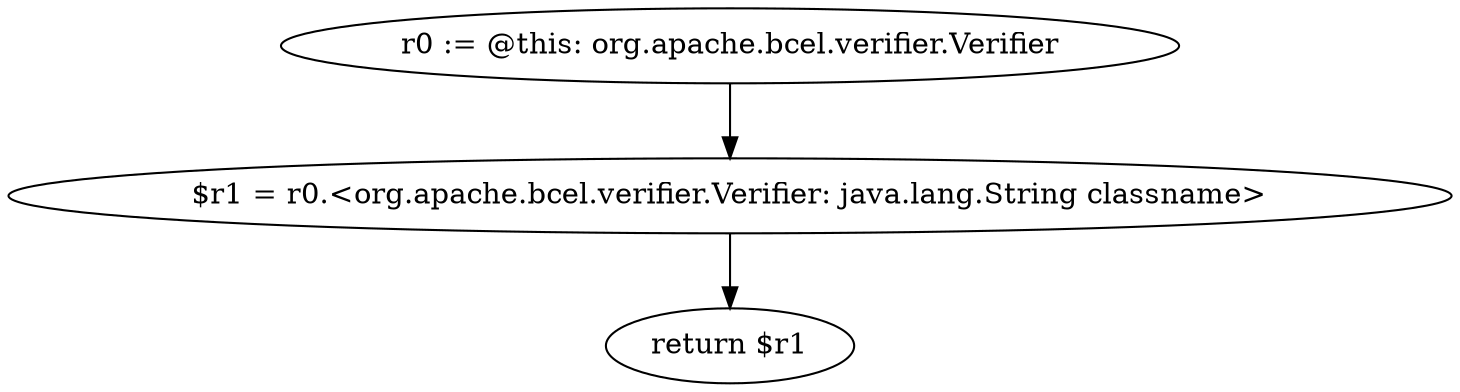 digraph "unitGraph" {
    "r0 := @this: org.apache.bcel.verifier.Verifier"
    "$r1 = r0.<org.apache.bcel.verifier.Verifier: java.lang.String classname>"
    "return $r1"
    "r0 := @this: org.apache.bcel.verifier.Verifier"->"$r1 = r0.<org.apache.bcel.verifier.Verifier: java.lang.String classname>";
    "$r1 = r0.<org.apache.bcel.verifier.Verifier: java.lang.String classname>"->"return $r1";
}
